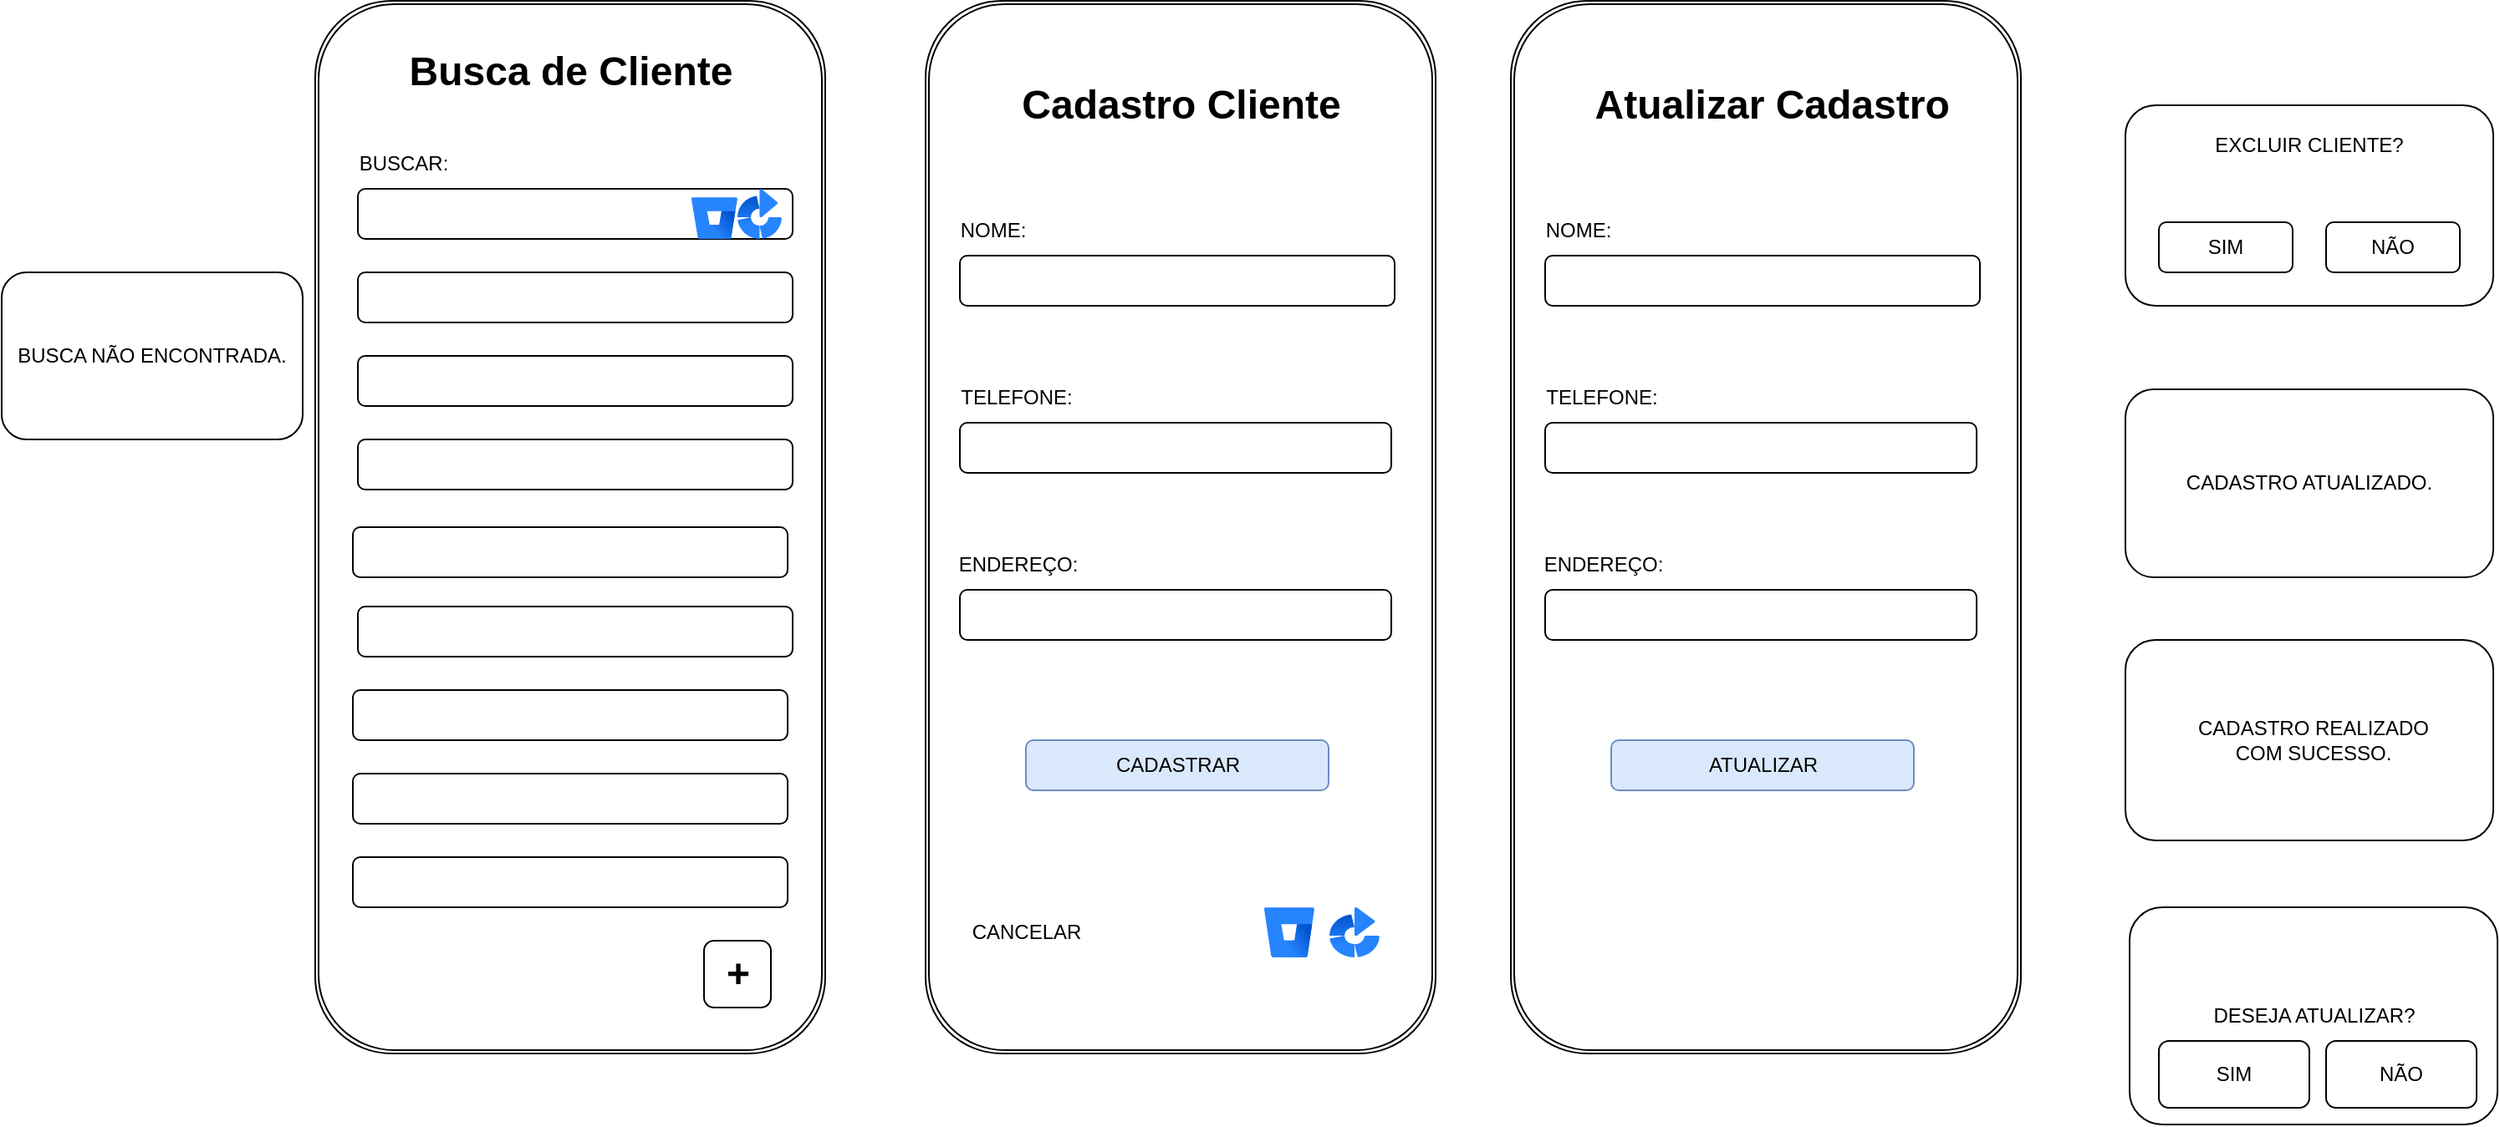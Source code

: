 <mxfile version="24.4.13" type="device" pages="4">
  <diagram id="MPCjucIjYPjaMe1rTaf6" name="Página-1">
    <mxGraphModel dx="2739" dy="1043" grid="1" gridSize="10" guides="1" tooltips="1" connect="1" arrows="1" fold="1" page="1" pageScale="1" pageWidth="827" pageHeight="1169" math="0" shadow="0">
      <root>
        <mxCell id="0" />
        <mxCell id="1" parent="0" />
        <mxCell id="rPMoqe0fDh5TPPvU1n7Q-1" value="" style="shape=ext;double=1;rounded=1;whiteSpace=wrap;html=1;rotation=90;" parent="1" vertex="1">
          <mxGeometry x="-70" y="240" width="630" height="305" as="geometry" />
        </mxCell>
        <mxCell id="rPMoqe0fDh5TPPvU1n7Q-2" value="" style="rounded=1;whiteSpace=wrap;html=1;" parent="1" vertex="1">
          <mxGeometry x="113" y="230" width="260" height="30" as="geometry" />
        </mxCell>
        <mxCell id="rPMoqe0fDh5TPPvU1n7Q-3" value="NOME:" style="text;html=1;align=center;verticalAlign=middle;whiteSpace=wrap;rounded=0;" parent="1" vertex="1">
          <mxGeometry x="113" y="200" width="40" height="30" as="geometry" />
        </mxCell>
        <mxCell id="rPMoqe0fDh5TPPvU1n7Q-4" value="&amp;nbsp;Atualizar Cadastro" style="text;strokeColor=none;fillColor=none;html=1;fontSize=24;fontStyle=1;verticalAlign=middle;align=center;" parent="1" vertex="1">
          <mxGeometry x="195" y="120" width="100" height="40" as="geometry" />
        </mxCell>
        <mxCell id="rPMoqe0fDh5TPPvU1n7Q-5" value="" style="rounded=1;whiteSpace=wrap;html=1;" parent="1" vertex="1">
          <mxGeometry x="113" y="330" width="258" height="30" as="geometry" />
        </mxCell>
        <mxCell id="rPMoqe0fDh5TPPvU1n7Q-6" value="TELEFONE:" style="text;html=1;align=center;verticalAlign=middle;whiteSpace=wrap;rounded=0;" parent="1" vertex="1">
          <mxGeometry x="116.5" y="300" width="60" height="30" as="geometry" />
        </mxCell>
        <mxCell id="rPMoqe0fDh5TPPvU1n7Q-7" value="" style="rounded=1;whiteSpace=wrap;html=1;" parent="1" vertex="1">
          <mxGeometry x="113" y="430" width="258" height="30" as="geometry" />
        </mxCell>
        <mxCell id="rPMoqe0fDh5TPPvU1n7Q-8" value="ENDEREÇO:" style="text;html=1;align=center;verticalAlign=middle;whiteSpace=wrap;rounded=0;" parent="1" vertex="1">
          <mxGeometry x="113" y="400" width="70" height="30" as="geometry" />
        </mxCell>
        <mxCell id="rPMoqe0fDh5TPPvU1n7Q-11" value="ATUALIZAR" style="rounded=1;whiteSpace=wrap;html=1;fillColor=#dae8fc;strokeColor=#6c8ebf;" parent="1" vertex="1">
          <mxGeometry x="152.5" y="520" width="181" height="30" as="geometry" />
        </mxCell>
        <mxCell id="0v39kfsX4FrXRP3GG5Wf-1" value="EXCLUIR CLIENTE?&lt;div&gt;&lt;br&gt;&lt;/div&gt;&lt;div&gt;&lt;br&gt;&lt;/div&gt;&lt;div&gt;&lt;br&gt;&lt;/div&gt;&lt;div&gt;&lt;br&gt;&lt;/div&gt;&lt;div&gt;&lt;br&gt;&lt;/div&gt;" style="rounded=1;whiteSpace=wrap;html=1;" parent="1" vertex="1">
          <mxGeometry x="460" y="140" width="220" height="120" as="geometry" />
        </mxCell>
        <mxCell id="0v39kfsX4FrXRP3GG5Wf-2" value="SIM" style="rounded=1;whiteSpace=wrap;html=1;" parent="1" vertex="1">
          <mxGeometry x="480" y="210" width="80" height="30" as="geometry" />
        </mxCell>
        <mxCell id="0v39kfsX4FrXRP3GG5Wf-3" value="NÃO" style="rounded=1;whiteSpace=wrap;html=1;" parent="1" vertex="1">
          <mxGeometry x="580" y="210" width="80" height="30" as="geometry" />
        </mxCell>
        <mxCell id="Y8Gp_SCt69GLDGfQdgN2-1" value="" style="shape=ext;double=1;rounded=1;whiteSpace=wrap;html=1;rotation=90;" parent="1" vertex="1">
          <mxGeometry x="-420" y="240" width="630" height="305" as="geometry" />
        </mxCell>
        <mxCell id="Y8Gp_SCt69GLDGfQdgN2-2" value="" style="rounded=1;whiteSpace=wrap;html=1;" parent="1" vertex="1">
          <mxGeometry x="-237" y="230" width="260" height="30" as="geometry" />
        </mxCell>
        <mxCell id="Y8Gp_SCt69GLDGfQdgN2-3" value="NOME:" style="text;html=1;align=center;verticalAlign=middle;whiteSpace=wrap;rounded=0;" parent="1" vertex="1">
          <mxGeometry x="-237" y="200" width="40" height="30" as="geometry" />
        </mxCell>
        <mxCell id="Y8Gp_SCt69GLDGfQdgN2-4" value="Cadastro Cliente" style="text;strokeColor=none;fillColor=none;html=1;fontSize=24;fontStyle=1;verticalAlign=middle;align=center;" parent="1" vertex="1">
          <mxGeometry x="-155" y="120" width="100" height="40" as="geometry" />
        </mxCell>
        <mxCell id="Y8Gp_SCt69GLDGfQdgN2-5" value="" style="rounded=1;whiteSpace=wrap;html=1;" parent="1" vertex="1">
          <mxGeometry x="-237" y="330" width="258" height="30" as="geometry" />
        </mxCell>
        <mxCell id="Y8Gp_SCt69GLDGfQdgN2-6" value="TELEFONE:" style="text;html=1;align=center;verticalAlign=middle;whiteSpace=wrap;rounded=0;" parent="1" vertex="1">
          <mxGeometry x="-233.5" y="300" width="60" height="30" as="geometry" />
        </mxCell>
        <mxCell id="Y8Gp_SCt69GLDGfQdgN2-7" value="" style="rounded=1;whiteSpace=wrap;html=1;" parent="1" vertex="1">
          <mxGeometry x="-237" y="430" width="258" height="30" as="geometry" />
        </mxCell>
        <mxCell id="Y8Gp_SCt69GLDGfQdgN2-8" value="ENDEREÇO:" style="text;html=1;align=center;verticalAlign=middle;whiteSpace=wrap;rounded=0;" parent="1" vertex="1">
          <mxGeometry x="-237" y="400" width="70" height="30" as="geometry" />
        </mxCell>
        <mxCell id="Y8Gp_SCt69GLDGfQdgN2-9" value="" style="image;html=1;image=img/lib/atlassian/Bitbucket_Logo.svg;" parent="1" vertex="1">
          <mxGeometry x="-55" y="620" width="30" height="30" as="geometry" />
        </mxCell>
        <mxCell id="Y8Gp_SCt69GLDGfQdgN2-10" value="" style="image;html=1;image=img/lib/atlassian/Bamboo_Logo.svg;" parent="1" vertex="1">
          <mxGeometry x="-16" y="620" width="30" height="30" as="geometry" />
        </mxCell>
        <mxCell id="Y8Gp_SCt69GLDGfQdgN2-11" value="CADASTRAR" style="rounded=1;whiteSpace=wrap;html=1;fillColor=#dae8fc;strokeColor=#6c8ebf;" parent="1" vertex="1">
          <mxGeometry x="-197.5" y="520" width="181" height="30" as="geometry" />
        </mxCell>
        <mxCell id="9HxwdpnLNPzM95kvkKmC-1" value="" style="shape=ext;double=1;rounded=1;whiteSpace=wrap;html=1;rotation=90;" parent="1" vertex="1">
          <mxGeometry x="-785" y="240" width="630" height="305" as="geometry" />
        </mxCell>
        <mxCell id="9HxwdpnLNPzM95kvkKmC-2" value="" style="rounded=1;whiteSpace=wrap;html=1;" parent="1" vertex="1">
          <mxGeometry x="-597" y="190" width="260" height="30" as="geometry" />
        </mxCell>
        <mxCell id="9HxwdpnLNPzM95kvkKmC-3" value="BUSCAR:" style="text;html=1;align=center;verticalAlign=middle;whiteSpace=wrap;rounded=0;" parent="1" vertex="1">
          <mxGeometry x="-593.5" y="160" width="46.5" height="30" as="geometry" />
        </mxCell>
        <mxCell id="9HxwdpnLNPzM95kvkKmC-13" value="Busca de Cliente" style="text;strokeColor=none;fillColor=none;html=1;fontSize=24;fontStyle=1;verticalAlign=middle;align=center;" parent="1" vertex="1">
          <mxGeometry x="-520" y="100" width="100" height="40" as="geometry" />
        </mxCell>
        <mxCell id="PhrVsi8nFc-91EdD78nV-1" value="" style="rounded=1;whiteSpace=wrap;html=1;" vertex="1" parent="1">
          <mxGeometry x="460" y="310" width="220" height="112.5" as="geometry" />
        </mxCell>
        <mxCell id="PhrVsi8nFc-91EdD78nV-2" value="CADASTRO ATUALIZADO." style="text;html=1;align=center;verticalAlign=middle;whiteSpace=wrap;rounded=0;" vertex="1" parent="1">
          <mxGeometry x="485" y="351.25" width="170" height="30" as="geometry" />
        </mxCell>
        <mxCell id="PhrVsi8nFc-91EdD78nV-3" value="BUSCA NÃO ENCONTRADA." style="rounded=1;whiteSpace=wrap;html=1;" vertex="1" parent="1">
          <mxGeometry x="-810" y="240" width="180" height="100" as="geometry" />
        </mxCell>
        <mxCell id="PhrVsi8nFc-91EdD78nV-4" value="" style="rounded=1;whiteSpace=wrap;html=1;" vertex="1" parent="1">
          <mxGeometry x="460" y="460" width="220" height="120" as="geometry" />
        </mxCell>
        <mxCell id="PhrVsi8nFc-91EdD78nV-5" value="CADASTRO REALIZADO COM SUCESSO." style="text;html=1;align=center;verticalAlign=middle;whiteSpace=wrap;rounded=0;" vertex="1" parent="1">
          <mxGeometry x="495" y="500" width="155" height="40" as="geometry" />
        </mxCell>
        <mxCell id="j4g2MIqA9vjG7umstPgw-1" value="CANCELAR" style="text;html=1;align=center;verticalAlign=middle;whiteSpace=wrap;rounded=0;" vertex="1" parent="1">
          <mxGeometry x="-227" y="620" width="60" height="30" as="geometry" />
        </mxCell>
        <mxCell id="OJ0Ye9gWBK-vCZosdEpk-1" value="DESEJA ATUALIZAR?" style="rounded=1;whiteSpace=wrap;html=1;" vertex="1" parent="1">
          <mxGeometry x="462.5" y="620" width="220" height="130" as="geometry" />
        </mxCell>
        <mxCell id="JR8zXEGs36O_ESI3EkDn-2" value="" style="rounded=1;whiteSpace=wrap;html=1;" vertex="1" parent="1">
          <mxGeometry x="-597" y="240" width="260" height="30" as="geometry" />
        </mxCell>
        <mxCell id="JR8zXEGs36O_ESI3EkDn-3" value="" style="rounded=1;whiteSpace=wrap;html=1;" vertex="1" parent="1">
          <mxGeometry x="-597" y="290" width="260" height="30" as="geometry" />
        </mxCell>
        <mxCell id="JR8zXEGs36O_ESI3EkDn-4" value="" style="rounded=1;whiteSpace=wrap;html=1;" vertex="1" parent="1">
          <mxGeometry x="-597" y="340" width="260" height="30" as="geometry" />
        </mxCell>
        <mxCell id="JR8zXEGs36O_ESI3EkDn-5" value="" style="rounded=1;whiteSpace=wrap;html=1;" vertex="1" parent="1">
          <mxGeometry x="-600" y="392.5" width="260" height="30" as="geometry" />
        </mxCell>
        <mxCell id="JR8zXEGs36O_ESI3EkDn-6" value="" style="rounded=1;whiteSpace=wrap;html=1;" vertex="1" parent="1">
          <mxGeometry x="-597" y="440" width="260" height="30" as="geometry" />
        </mxCell>
        <mxCell id="JR8zXEGs36O_ESI3EkDn-7" value="" style="rounded=1;whiteSpace=wrap;html=1;" vertex="1" parent="1">
          <mxGeometry x="-600" y="490" width="260" height="30" as="geometry" />
        </mxCell>
        <mxCell id="JR8zXEGs36O_ESI3EkDn-8" value="" style="rounded=1;whiteSpace=wrap;html=1;" vertex="1" parent="1">
          <mxGeometry x="-600" y="540" width="260" height="30" as="geometry" />
        </mxCell>
        <mxCell id="JR8zXEGs36O_ESI3EkDn-9" value="" style="rounded=1;whiteSpace=wrap;html=1;" vertex="1" parent="1">
          <mxGeometry x="-600" y="590" width="260" height="30" as="geometry" />
        </mxCell>
        <mxCell id="JR8zXEGs36O_ESI3EkDn-16" value="" style="image;html=1;image=img/lib/atlassian/Bitbucket_Logo.svg;" vertex="1" parent="1">
          <mxGeometry x="-397.5" y="195" width="27.5" height="25" as="geometry" />
        </mxCell>
        <mxCell id="JR8zXEGs36O_ESI3EkDn-17" value="" style="image;html=1;image=img/lib/atlassian/Bamboo_Logo.svg;" vertex="1" parent="1">
          <mxGeometry x="-370" y="190" width="26.5" height="30" as="geometry" />
        </mxCell>
        <mxCell id="JR8zXEGs36O_ESI3EkDn-20" value="" style="rounded=1;whiteSpace=wrap;html=1;" vertex="1" parent="1">
          <mxGeometry x="-390" y="640" width="40" height="40" as="geometry" />
        </mxCell>
        <mxCell id="JR8zXEGs36O_ESI3EkDn-22" value="+" style="text;strokeColor=none;fillColor=none;html=1;fontSize=24;fontStyle=1;verticalAlign=middle;align=center;" vertex="1" parent="1">
          <mxGeometry x="-420" y="640" width="100" height="40" as="geometry" />
        </mxCell>
        <mxCell id="t5zf2m1HPol5iy9qWCx0-1" value="SIM" style="rounded=1;whiteSpace=wrap;html=1;" vertex="1" parent="1">
          <mxGeometry x="480" y="700" width="90" height="40" as="geometry" />
        </mxCell>
        <mxCell id="t5zf2m1HPol5iy9qWCx0-2" value="NÃO" style="rounded=1;whiteSpace=wrap;html=1;" vertex="1" parent="1">
          <mxGeometry x="580" y="700" width="90" height="40" as="geometry" />
        </mxCell>
      </root>
    </mxGraphModel>
  </diagram>
  <diagram id="b51eEwwXShiufHlauztZ" name="Página-2">
    <mxGraphModel dx="2739" dy="1043" grid="1" gridSize="10" guides="1" tooltips="1" connect="1" arrows="1" fold="1" page="1" pageScale="1" pageWidth="827" pageHeight="1169" math="0" shadow="0">
      <root>
        <mxCell id="0" />
        <mxCell id="1" parent="0" />
        <mxCell id="qthaCIu6Rd1F-Nfpj4W0-1" value="&lt;span style=&quot;color: rgba(0, 0, 0, 0); font-family: monospace; font-size: 0px; text-align: start; text-wrap: nowrap;&quot;&gt;%3CmxGraphModel%3E%3Croot%3E%3CmxCell%20id%3D%220%22%2F%3E%3CmxCell%20id%3D%221%22%20parent%3D%220%22%2F%3E%3CmxCell%20id%3D%222%22%20value%3D%22%22%20style%3D%22rounded%3D1%3BwhiteSpace%3Dwrap%3Bhtml%3D1%3B%22%20vertex%3D%221%22%20parent%3D%221%22%3E%3CmxGeometry%20x%3D%22278%22%20y%3D%22230%22%20width%3D%22260%22%20height%3D%2230%22%20as%3D%22geometry%22%2F%3E%3C%2FmxCell%3E%3C%2Froot%3E%3C%2FmxGraphModel%3E&lt;/span&gt;&lt;span style=&quot;color: rgba(0, 0, 0, 0); font-family: monospace; font-size: 0px; text-align: start; text-wrap: nowrap;&quot;&gt;%3CmxGraphModel%3E%3Croot%3E%3CmxCell%20id%3D%220%22%2F%3E%3CmxCell%20id%3D%221%22%20parent%3D%220%22%2F%3E%3CmxCell%20id%3D%222%22%20value%3D%22%22%20style%3D%22rounded%3D1%3BwhiteSpace%3Dwrap%3Bhtml%3D1%3B%22%20vertex%3D%221%22%20parent%3D%221%22%3E%3CmxGeometry%20x%3D%22278%22%20y%3D%22230%22%20width%3D%22260%22%20height%3D%2230%22%20as%3D%22geometry%22%2F%3E%3C%2FmxCell%3E%3C%2Froot%3E%3C%2FmxGraphModel%3E&lt;/span&gt;" style="shape=ext;double=1;rounded=1;whiteSpace=wrap;html=1;rotation=90;" parent="1" vertex="1">
          <mxGeometry x="-63" y="290" width="630" height="305" as="geometry" />
        </mxCell>
        <mxCell id="qthaCIu6Rd1F-Nfpj4W0-2" value="" style="rounded=1;whiteSpace=wrap;html=1;" parent="1" vertex="1">
          <mxGeometry x="122" y="240" width="260" height="30" as="geometry" />
        </mxCell>
        <mxCell id="qthaCIu6Rd1F-Nfpj4W0-3" value="NOME CLIENTE:" style="text;html=1;align=center;verticalAlign=middle;whiteSpace=wrap;rounded=0;" parent="1" vertex="1">
          <mxGeometry x="119" y="220" width="100" height="20" as="geometry" />
        </mxCell>
        <mxCell id="qthaCIu6Rd1F-Nfpj4W0-4" value="Atualizar Pedido" style="text;strokeColor=none;fillColor=none;html=1;fontSize=24;fontStyle=1;verticalAlign=middle;align=center;" parent="1" vertex="1">
          <mxGeometry x="202" y="140" width="100" height="40" as="geometry" />
        </mxCell>
        <mxCell id="qthaCIu6Rd1F-Nfpj4W0-6" value="QUANTIDADE:" style="text;html=1;align=center;verticalAlign=middle;whiteSpace=wrap;rounded=0;" parent="1" vertex="1">
          <mxGeometry x="141" y="290" width="44" height="20" as="geometry" />
        </mxCell>
        <mxCell id="qthaCIu6Rd1F-Nfpj4W0-7" value="" style="rounded=1;whiteSpace=wrap;html=1;" parent="1" vertex="1">
          <mxGeometry x="121" y="380" width="261" height="30" as="geometry" />
        </mxCell>
        <mxCell id="qthaCIu6Rd1F-Nfpj4W0-8" value="VALOR:" style="text;html=1;align=center;verticalAlign=middle;whiteSpace=wrap;rounded=0;" parent="1" vertex="1">
          <mxGeometry x="111" y="350" width="70" height="30" as="geometry" />
        </mxCell>
        <mxCell id="qthaCIu6Rd1F-Nfpj4W0-11" value="ATUALIZAR" style="rounded=1;whiteSpace=wrap;html=1;fillColor=#dae8fc;strokeColor=#6c8ebf;" parent="1" vertex="1">
          <mxGeometry x="161.5" y="690" width="181" height="30" as="geometry" />
        </mxCell>
        <mxCell id="qthaCIu6Rd1F-Nfpj4W0-24" value="" style="rounded=1;whiteSpace=wrap;html=1;" parent="1" vertex="1">
          <mxGeometry x="122" y="310" width="260" height="30" as="geometry" />
        </mxCell>
        <mxCell id="qthaCIu6Rd1F-Nfpj4W0-27" value="" style="rounded=1;whiteSpace=wrap;html=1;" parent="1" vertex="1">
          <mxGeometry x="122" y="450" width="260" height="30" as="geometry" />
        </mxCell>
        <mxCell id="qthaCIu6Rd1F-Nfpj4W0-28" value="DESCONTO:" style="text;html=1;align=center;verticalAlign=middle;whiteSpace=wrap;rounded=0;" parent="1" vertex="1">
          <mxGeometry x="111" y="420" width="100" height="30" as="geometry" />
        </mxCell>
        <mxCell id="qthaCIu6Rd1F-Nfpj4W0-29" value="" style="rounded=1;whiteSpace=wrap;html=1;" parent="1" vertex="1">
          <mxGeometry x="122" y="520" width="260" height="30" as="geometry" />
        </mxCell>
        <mxCell id="qthaCIu6Rd1F-Nfpj4W0-30" value="PRAZO:" style="text;html=1;align=center;verticalAlign=middle;whiteSpace=wrap;rounded=0;" parent="1" vertex="1">
          <mxGeometry x="119" y="500" width="60" height="20" as="geometry" />
        </mxCell>
        <mxCell id="qthaCIu6Rd1F-Nfpj4W0-34" value="" style="rounded=1;whiteSpace=wrap;html=1;" parent="1" vertex="1">
          <mxGeometry x="270" y="630" width="120" height="30" as="geometry" />
        </mxCell>
        <mxCell id="qthaCIu6Rd1F-Nfpj4W0-35" value="TOTAL:" style="text;html=1;align=center;verticalAlign=middle;whiteSpace=wrap;rounded=0;" parent="1" vertex="1">
          <mxGeometry x="210" y="630" width="60" height="30" as="geometry" />
        </mxCell>
        <mxCell id="skCOWzj_9UNvrqgEBTrp-1" value="EXCLUIR PEDIDO?&lt;div&gt;&lt;br&gt;&lt;/div&gt;&lt;div&gt;&lt;br&gt;&lt;/div&gt;&lt;div&gt;&lt;br&gt;&lt;/div&gt;&lt;div&gt;&lt;br&gt;&lt;/div&gt;&lt;div&gt;&lt;br&gt;&lt;/div&gt;" style="rounded=1;whiteSpace=wrap;html=1;" parent="1" vertex="1">
          <mxGeometry x="432.5" y="140" width="220" height="120" as="geometry" />
        </mxCell>
        <mxCell id="skCOWzj_9UNvrqgEBTrp-2" value="SIM" style="rounded=1;whiteSpace=wrap;html=1;" parent="1" vertex="1">
          <mxGeometry x="450" y="200" width="80" height="30" as="geometry" />
        </mxCell>
        <mxCell id="skCOWzj_9UNvrqgEBTrp-4" value="NÃO" style="rounded=1;whiteSpace=wrap;html=1;" parent="1" vertex="1">
          <mxGeometry x="550" y="200" width="80" height="30" as="geometry" />
        </mxCell>
        <mxCell id="7hrHsCO3Fn9igm-hcmO6-1" value="&lt;span style=&quot;color: rgba(0, 0, 0, 0); font-family: monospace; font-size: 0px; text-align: start; text-wrap: nowrap;&quot;&gt;%3CmxGraphModel%3E%3Croot%3E%3CmxCell%20id%3D%220%22%2F%3E%3CmxCell%20id%3D%221%22%20parent%3D%220%22%2F%3E%3CmxCell%20id%3D%222%22%20value%3D%22%22%20style%3D%22rounded%3D1%3BwhiteSpace%3Dwrap%3Bhtml%3D1%3B%22%20vertex%3D%221%22%20parent%3D%221%22%3E%3CmxGeometry%20x%3D%22278%22%20y%3D%22230%22%20width%3D%22260%22%20height%3D%2230%22%20as%3D%22geometry%22%2F%3E%3C%2FmxCell%3E%3C%2Froot%3E%3C%2FmxGraphModel%3E&lt;/span&gt;&lt;span style=&quot;color: rgba(0, 0, 0, 0); font-family: monospace; font-size: 0px; text-align: start; text-wrap: nowrap;&quot;&gt;%3CmxGraphModel%3E%3Croot%3E%3CmxCell%20id%3D%220%22%2F%3E%3CmxCell%20id%3D%221%22%20parent%3D%220%22%2F%3E%3CmxCell%20id%3D%222%22%20value%3D%22%22%20style%3D%22rounded%3D1%3BwhiteSpace%3Dwrap%3Bhtml%3D1%3B%22%20vertex%3D%221%22%20parent%3D%221%22%3E%3CmxGeometry%20x%3D%22278%22%20y%3D%22230%22%20width%3D%22260%22%20height%3D%2230%22%20as%3D%22geometry%22%2F%3E%3C%2FmxCell%3E%3C%2Froot%3E%3C%2FmxGraphModel%3E&lt;/span&gt;" style="shape=ext;double=1;rounded=1;whiteSpace=wrap;html=1;rotation=90;" parent="1" vertex="1">
          <mxGeometry x="-414" y="287.5" width="630" height="305" as="geometry" />
        </mxCell>
        <mxCell id="7hrHsCO3Fn9igm-hcmO6-2" value="" style="rounded=1;whiteSpace=wrap;html=1;" parent="1" vertex="1">
          <mxGeometry x="-230.5" y="220" width="260" height="30" as="geometry" />
        </mxCell>
        <mxCell id="7hrHsCO3Fn9igm-hcmO6-3" value="NOME CLIENTE:" style="text;html=1;align=center;verticalAlign=middle;whiteSpace=wrap;rounded=0;" parent="1" vertex="1">
          <mxGeometry x="-229" y="200" width="100" height="20" as="geometry" />
        </mxCell>
        <mxCell id="7hrHsCO3Fn9igm-hcmO6-4" value="Cadastro Pedido" style="text;strokeColor=none;fillColor=none;html=1;fontSize=24;fontStyle=1;verticalAlign=middle;align=center;" parent="1" vertex="1">
          <mxGeometry x="-149" y="145" width="100" height="40" as="geometry" />
        </mxCell>
        <mxCell id="7hrHsCO3Fn9igm-hcmO6-5" value="QUANTIDADE:" style="text;html=1;align=center;verticalAlign=middle;whiteSpace=wrap;rounded=0;" parent="1" vertex="1">
          <mxGeometry x="-210" y="340" width="44" height="20" as="geometry" />
        </mxCell>
        <mxCell id="7hrHsCO3Fn9igm-hcmO6-6" value="" style="rounded=1;whiteSpace=wrap;html=1;" parent="1" vertex="1">
          <mxGeometry x="-230" y="427.5" width="261" height="30" as="geometry" />
        </mxCell>
        <mxCell id="7hrHsCO3Fn9igm-hcmO6-7" value="VALOR:" style="text;html=1;align=center;verticalAlign=middle;whiteSpace=wrap;rounded=0;" parent="1" vertex="1">
          <mxGeometry x="-238" y="397.5" width="70" height="30" as="geometry" />
        </mxCell>
        <mxCell id="7hrHsCO3Fn9igm-hcmO6-8" value="" style="image;html=1;image=img/lib/atlassian/Bamboo_Logo.svg;" parent="1" vertex="1">
          <mxGeometry x="-10" y="720" width="30" height="30" as="geometry" />
        </mxCell>
        <mxCell id="7hrHsCO3Fn9igm-hcmO6-9" value="CADASTRAR" style="rounded=1;whiteSpace=wrap;html=1;fillColor=#dae8fc;strokeColor=#6c8ebf;" parent="1" vertex="1">
          <mxGeometry x="-191" y="680" width="181" height="30" as="geometry" />
        </mxCell>
        <mxCell id="7hrHsCO3Fn9igm-hcmO6-10" value="" style="rounded=1;whiteSpace=wrap;html=1;" parent="1" vertex="1">
          <mxGeometry x="-229" y="360" width="260" height="30" as="geometry" />
        </mxCell>
        <mxCell id="7hrHsCO3Fn9igm-hcmO6-11" value="" style="rounded=1;whiteSpace=wrap;html=1;" parent="1" vertex="1">
          <mxGeometry x="-229" y="500" width="260" height="30" as="geometry" />
        </mxCell>
        <mxCell id="7hrHsCO3Fn9igm-hcmO6-12" value="DESCONTO:" style="text;html=1;align=center;verticalAlign=middle;whiteSpace=wrap;rounded=0;" parent="1" vertex="1">
          <mxGeometry x="-240" y="475" width="100" height="30" as="geometry" />
        </mxCell>
        <mxCell id="7hrHsCO3Fn9igm-hcmO6-13" value="" style="rounded=1;whiteSpace=wrap;html=1;" parent="1" vertex="1">
          <mxGeometry x="-229" y="565" width="260" height="30" as="geometry" />
        </mxCell>
        <mxCell id="7hrHsCO3Fn9igm-hcmO6-14" value="PRAZO:" style="text;html=1;align=center;verticalAlign=middle;whiteSpace=wrap;rounded=0;" parent="1" vertex="1">
          <mxGeometry x="-230" y="542.5" width="60" height="20" as="geometry" />
        </mxCell>
        <mxCell id="7hrHsCO3Fn9igm-hcmO6-15" value="" style="image;html=1;image=img/lib/atlassian/Bitbucket_Logo.svg;" parent="1" vertex="1">
          <mxGeometry x="-50" y="720" width="31" height="30" as="geometry" />
        </mxCell>
        <mxCell id="7hrHsCO3Fn9igm-hcmO6-16" value="" style="rounded=1;whiteSpace=wrap;html=1;" parent="1" vertex="1">
          <mxGeometry x="-79.5" y="610" width="120" height="30" as="geometry" />
        </mxCell>
        <mxCell id="7hrHsCO3Fn9igm-hcmO6-17" value="TOTAL:" style="text;html=1;align=center;verticalAlign=middle;whiteSpace=wrap;rounded=0;" parent="1" vertex="1">
          <mxGeometry x="-139.5" y="610" width="60" height="30" as="geometry" />
        </mxCell>
        <mxCell id="5fIgG-eNXw3wHDYJX3oT-1" value="" style="shape=ext;double=1;rounded=1;whiteSpace=wrap;html=1;rotation=90;" parent="1" vertex="1">
          <mxGeometry x="-770" y="290" width="630" height="305" as="geometry" />
        </mxCell>
        <mxCell id="5fIgG-eNXw3wHDYJX3oT-2" value="" style="rounded=1;whiteSpace=wrap;html=1;" parent="1" vertex="1">
          <mxGeometry x="-582" y="240" width="260" height="30" as="geometry" />
        </mxCell>
        <mxCell id="5fIgG-eNXw3wHDYJX3oT-3" value="BUSCAR:" style="text;html=1;align=center;verticalAlign=middle;whiteSpace=wrap;rounded=0;" parent="1" vertex="1">
          <mxGeometry x="-578.5" y="210" width="46.5" height="30" as="geometry" />
        </mxCell>
        <mxCell id="5fIgG-eNXw3wHDYJX3oT-4" value="Busca de Pedido" style="text;strokeColor=none;fillColor=none;html=1;fontSize=24;fontStyle=1;verticalAlign=middle;align=center;" parent="1" vertex="1">
          <mxGeometry x="-505" y="150" width="100" height="40" as="geometry" />
        </mxCell>
        <mxCell id="VG360DKVsklPtF-1lQfE-3" value="MODELO/MARCA:" style="text;html=1;align=center;verticalAlign=middle;whiteSpace=wrap;rounded=0;" parent="1" vertex="1">
          <mxGeometry x="151" y="562.5" width="60" height="30" as="geometry" />
        </mxCell>
        <mxCell id="VG360DKVsklPtF-1lQfE-4" value="" style="rounded=1;whiteSpace=wrap;html=1;" parent="1" vertex="1">
          <mxGeometry x="122" y="587.5" width="260" height="30" as="geometry" />
        </mxCell>
        <mxCell id="0nvnot6GaPvWNSFrF9XZ-1" value="" style="image;html=1;image=img/lib/atlassian/Bitbucket_Logo.svg;" parent="1" vertex="1">
          <mxGeometry x="-386" y="240" width="32" height="30" as="geometry" />
        </mxCell>
        <mxCell id="0nvnot6GaPvWNSFrF9XZ-2" value="" style="image;html=1;image=img/lib/atlassian/Bamboo_Logo.svg;" parent="1" vertex="1">
          <mxGeometry x="-354" y="240" width="30" height="30" as="geometry" />
        </mxCell>
        <mxCell id="s_zZctf44ApTEgr3rxLr-1" value="" style="rounded=1;whiteSpace=wrap;html=1;" vertex="1" parent="1">
          <mxGeometry x="432.5" y="310" width="220" height="112.5" as="geometry" />
        </mxCell>
        <mxCell id="s_zZctf44ApTEgr3rxLr-2" value="PEDIDO ATUALIZADO." style="text;html=1;align=center;verticalAlign=middle;whiteSpace=wrap;rounded=0;" vertex="1" parent="1">
          <mxGeometry x="455" y="351.25" width="170" height="30" as="geometry" />
        </mxCell>
        <mxCell id="P8DhjZnSs3bwvQia5A7m-1" value="" style="rounded=1;whiteSpace=wrap;html=1;" vertex="1" parent="1">
          <mxGeometry x="430" y="465" width="220" height="120" as="geometry" />
        </mxCell>
        <mxCell id="P8DhjZnSs3bwvQia5A7m-2" value="CADASTRO REALIZADO COM SUCESSO." style="text;html=1;align=center;verticalAlign=middle;whiteSpace=wrap;rounded=0;" vertex="1" parent="1">
          <mxGeometry x="465" y="505" width="155" height="40" as="geometry" />
        </mxCell>
        <mxCell id="aAaVYgw9E5NSkq3bx9yU-1" value="BUSCA NÃO ENCONTRADA." style="rounded=1;whiteSpace=wrap;html=1;" vertex="1" parent="1">
          <mxGeometry x="-810" y="240" width="180" height="100" as="geometry" />
        </mxCell>
        <mxCell id="vEACCtxcLIjWPWNtxTVD-1" value="DESEJA ATUALIZAR?" style="rounded=1;whiteSpace=wrap;html=1;" vertex="1" parent="1">
          <mxGeometry x="430" y="617.5" width="220" height="130" as="geometry" />
        </mxCell>
        <mxCell id="b4GNDB-fLGS2dYjRt_Fo-4" value="" style="rounded=1;whiteSpace=wrap;html=1;" vertex="1" parent="1">
          <mxGeometry x="-585" y="295" width="260" height="30" as="geometry" />
        </mxCell>
        <mxCell id="b4GNDB-fLGS2dYjRt_Fo-5" value="" style="rounded=1;whiteSpace=wrap;html=1;" vertex="1" parent="1">
          <mxGeometry x="-584" y="345" width="260" height="30" as="geometry" />
        </mxCell>
        <mxCell id="b4GNDB-fLGS2dYjRt_Fo-6" value="" style="rounded=1;whiteSpace=wrap;html=1;" vertex="1" parent="1">
          <mxGeometry x="-585" y="392.5" width="260" height="30" as="geometry" />
        </mxCell>
        <mxCell id="b4GNDB-fLGS2dYjRt_Fo-7" value="" style="rounded=1;whiteSpace=wrap;html=1;" vertex="1" parent="1">
          <mxGeometry x="-584" y="450" width="260" height="30" as="geometry" />
        </mxCell>
        <mxCell id="b4GNDB-fLGS2dYjRt_Fo-8" value="" style="rounded=1;whiteSpace=wrap;html=1;" vertex="1" parent="1">
          <mxGeometry x="-585" y="500" width="260" height="30" as="geometry" />
        </mxCell>
        <mxCell id="b4GNDB-fLGS2dYjRt_Fo-9" value="" style="rounded=1;whiteSpace=wrap;html=1;" vertex="1" parent="1">
          <mxGeometry x="-585" y="557.5" width="260" height="30" as="geometry" />
        </mxCell>
        <mxCell id="b4GNDB-fLGS2dYjRt_Fo-10" value="" style="rounded=1;whiteSpace=wrap;html=1;" vertex="1" parent="1">
          <mxGeometry x="-585" y="610" width="260" height="30" as="geometry" />
        </mxCell>
        <mxCell id="b4GNDB-fLGS2dYjRt_Fo-11" value="" style="rounded=1;whiteSpace=wrap;html=1;" vertex="1" parent="1">
          <mxGeometry x="-365" y="680" width="40" height="30" as="geometry" />
        </mxCell>
        <mxCell id="b4GNDB-fLGS2dYjRt_Fo-12" value="+" style="text;strokeColor=none;fillColor=none;html=1;fontSize=24;fontStyle=1;verticalAlign=middle;align=center;" vertex="1" parent="1">
          <mxGeometry x="-395" y="675" width="100" height="40" as="geometry" />
        </mxCell>
        <mxCell id="DBwejRcCgsGfdlQfVmeB-1" value="SIM" style="rounded=1;whiteSpace=wrap;html=1;" vertex="1" parent="1">
          <mxGeometry x="450" y="700" width="80" height="40" as="geometry" />
        </mxCell>
        <mxCell id="DBwejRcCgsGfdlQfVmeB-2" value="NÃO" style="rounded=1;whiteSpace=wrap;html=1;" vertex="1" parent="1">
          <mxGeometry x="550" y="700" width="80" height="40" as="geometry" />
        </mxCell>
        <mxCell id="pu1DZQXVh5DpkpOn9VFl-5" value="" style="rounded=1;whiteSpace=wrap;html=1;" vertex="1" parent="1">
          <mxGeometry x="-230.5" y="295" width="260" height="30" as="geometry" />
        </mxCell>
        <mxCell id="pu1DZQXVh5DpkpOn9VFl-8" value="PRODUTO:" style="text;html=1;align=center;verticalAlign=middle;whiteSpace=wrap;rounded=0;" vertex="1" parent="1">
          <mxGeometry x="-229" y="265" width="60" height="30" as="geometry" />
        </mxCell>
      </root>
    </mxGraphModel>
  </diagram>
  <diagram id="pATI45NzAmboV9kjeV12" name="Página-3">
    <mxGraphModel dx="2420" dy="869" grid="1" gridSize="10" guides="1" tooltips="1" connect="1" arrows="1" fold="1" page="1" pageScale="1" pageWidth="827" pageHeight="1169" math="0" shadow="0">
      <root>
        <mxCell id="0" />
        <mxCell id="1" parent="0" />
        <mxCell id="6vLlTNyqZVAwUDkhTMVj-10" value="EXCLUIR FORNECEDOR?&lt;div&gt;&lt;br&gt;&lt;/div&gt;&lt;div&gt;&lt;br&gt;&lt;/div&gt;&lt;div&gt;&lt;br&gt;&lt;/div&gt;&lt;div&gt;&lt;br&gt;&lt;/div&gt;&lt;div&gt;&lt;br&gt;&lt;/div&gt;" style="rounded=1;whiteSpace=wrap;html=1;" parent="1" vertex="1">
          <mxGeometry x="460" y="140" width="220" height="120" as="geometry" />
        </mxCell>
        <mxCell id="6vLlTNyqZVAwUDkhTMVj-11" value="SIM" style="rounded=1;whiteSpace=wrap;html=1;" parent="1" vertex="1">
          <mxGeometry x="480" y="210" width="80" height="30" as="geometry" />
        </mxCell>
        <mxCell id="6vLlTNyqZVAwUDkhTMVj-12" value="NÃO" style="rounded=1;whiteSpace=wrap;html=1;" parent="1" vertex="1">
          <mxGeometry x="580" y="210" width="80" height="30" as="geometry" />
        </mxCell>
        <mxCell id="6vLlTNyqZVAwUDkhTMVj-13" value="" style="shape=ext;double=1;rounded=1;whiteSpace=wrap;html=1;rotation=90;" parent="1" vertex="1">
          <mxGeometry x="-422.5" y="240" width="630" height="305" as="geometry" />
        </mxCell>
        <mxCell id="6vLlTNyqZVAwUDkhTMVj-14" value="" style="rounded=1;whiteSpace=wrap;html=1;" parent="1" vertex="1">
          <mxGeometry x="-239" y="200" width="260" height="30" as="geometry" />
        </mxCell>
        <mxCell id="6vLlTNyqZVAwUDkhTMVj-15" value="NOME:" style="text;html=1;align=center;verticalAlign=middle;whiteSpace=wrap;rounded=0;" parent="1" vertex="1">
          <mxGeometry x="-237" y="170" width="40" height="30" as="geometry" />
        </mxCell>
        <mxCell id="6vLlTNyqZVAwUDkhTMVj-16" value="Cadastro Fornecedor" style="text;strokeColor=none;fillColor=none;html=1;fontSize=24;fontStyle=1;verticalAlign=middle;align=center;" parent="1" vertex="1">
          <mxGeometry x="-155" y="120" width="100" height="40" as="geometry" />
        </mxCell>
        <mxCell id="6vLlTNyqZVAwUDkhTMVj-17" value="" style="rounded=1;whiteSpace=wrap;html=1;" parent="1" vertex="1">
          <mxGeometry x="-239" y="270" width="258" height="30" as="geometry" />
        </mxCell>
        <mxCell id="6vLlTNyqZVAwUDkhTMVj-18" value="TELEFONE:" style="text;html=1;align=center;verticalAlign=middle;whiteSpace=wrap;rounded=0;" parent="1" vertex="1">
          <mxGeometry x="-237" y="240" width="60" height="30" as="geometry" />
        </mxCell>
        <mxCell id="6vLlTNyqZVAwUDkhTMVj-21" value="" style="image;html=1;image=img/lib/atlassian/Bitbucket_Logo.svg;" parent="1" vertex="1">
          <mxGeometry x="-55" y="640" width="30" height="30" as="geometry" />
        </mxCell>
        <mxCell id="6vLlTNyqZVAwUDkhTMVj-22" value="" style="image;html=1;image=img/lib/atlassian/Bamboo_Logo.svg;" parent="1" vertex="1">
          <mxGeometry x="-16" y="640" width="30" height="30" as="geometry" />
        </mxCell>
        <mxCell id="6vLlTNyqZVAwUDkhTMVj-23" value="CADASTRAR" style="rounded=1;whiteSpace=wrap;html=1;fillColor=#dae8fc;strokeColor=#6c8ebf;" parent="1" vertex="1">
          <mxGeometry x="-190" y="540" width="181" height="30" as="geometry" />
        </mxCell>
        <mxCell id="6vLlTNyqZVAwUDkhTMVj-24" value="" style="shape=ext;double=1;rounded=1;whiteSpace=wrap;html=1;rotation=90;" parent="1" vertex="1">
          <mxGeometry x="-782" y="240" width="630" height="305" as="geometry" />
        </mxCell>
        <mxCell id="6vLlTNyqZVAwUDkhTMVj-25" value="" style="rounded=1;whiteSpace=wrap;html=1;" parent="1" vertex="1">
          <mxGeometry x="-597" y="190" width="260" height="30" as="geometry" />
        </mxCell>
        <mxCell id="6vLlTNyqZVAwUDkhTMVj-26" value="BUSCAR:" style="text;html=1;align=center;verticalAlign=middle;whiteSpace=wrap;rounded=0;" parent="1" vertex="1">
          <mxGeometry x="-593.5" y="160" width="46.5" height="30" as="geometry" />
        </mxCell>
        <mxCell id="6vLlTNyqZVAwUDkhTMVj-27" value="Buscar Fornecedor" style="text;strokeColor=none;fillColor=none;html=1;fontSize=24;fontStyle=1;verticalAlign=middle;align=center;" parent="1" vertex="1">
          <mxGeometry x="-517" y="111.25" width="100" height="40" as="geometry" />
        </mxCell>
        <mxCell id="eRpwS5lser7pP-BjLfQR-1" value="" style="rounded=1;whiteSpace=wrap;html=1;" parent="1" vertex="1">
          <mxGeometry x="-234" y="415" width="258" height="30" as="geometry" />
        </mxCell>
        <mxCell id="eRpwS5lser7pP-BjLfQR-4" value="" style="rounded=1;whiteSpace=wrap;html=1;" parent="1" vertex="1">
          <mxGeometry x="111" y="191.25" width="260" height="30" as="geometry" />
        </mxCell>
        <mxCell id="eRpwS5lser7pP-BjLfQR-5" value="NOME:" style="text;html=1;align=center;verticalAlign=middle;whiteSpace=wrap;rounded=0;" parent="1" vertex="1">
          <mxGeometry x="113" y="161.25" width="40" height="30" as="geometry" />
        </mxCell>
        <mxCell id="eRpwS5lser7pP-BjLfQR-6" value="Atualizar Fornecedor" style="text;strokeColor=none;fillColor=none;html=1;fontSize=24;fontStyle=1;verticalAlign=middle;align=center;" parent="1" vertex="1">
          <mxGeometry x="195" y="111.25" width="100" height="40" as="geometry" />
        </mxCell>
        <mxCell id="eRpwS5lser7pP-BjLfQR-7" value="" style="rounded=1;whiteSpace=wrap;html=1;" parent="1" vertex="1">
          <mxGeometry x="111" y="261.25" width="258" height="30" as="geometry" />
        </mxCell>
        <mxCell id="eRpwS5lser7pP-BjLfQR-8" value="TELEFONE:" style="text;html=1;align=center;verticalAlign=middle;whiteSpace=wrap;rounded=0;" parent="1" vertex="1">
          <mxGeometry x="113" y="231.25" width="60" height="30" as="geometry" />
        </mxCell>
        <mxCell id="eRpwS5lser7pP-BjLfQR-9" value="" style="rounded=1;whiteSpace=wrap;html=1;" parent="1" vertex="1">
          <mxGeometry x="113" y="341.25" width="258" height="30" as="geometry" />
        </mxCell>
        <mxCell id="eRpwS5lser7pP-BjLfQR-10" value="QUANTIDADE DE PRODUTO:" style="text;html=1;align=center;verticalAlign=middle;whiteSpace=wrap;rounded=0;" parent="1" vertex="1">
          <mxGeometry x="111" y="311.25" width="170" height="30" as="geometry" />
        </mxCell>
        <mxCell id="eRpwS5lser7pP-BjLfQR-13" value="ATUALIZAR" style="rounded=1;whiteSpace=wrap;html=1;fillColor=#dae8fc;strokeColor=#6c8ebf;" parent="1" vertex="1">
          <mxGeometry x="152.5" y="511.25" width="181" height="30" as="geometry" />
        </mxCell>
        <mxCell id="eRpwS5lser7pP-BjLfQR-14" value="" style="rounded=1;whiteSpace=wrap;html=1;" parent="1" vertex="1">
          <mxGeometry x="114" y="411.25" width="258" height="30" as="geometry" />
        </mxCell>
        <mxCell id="eRpwS5lser7pP-BjLfQR-15" value="VALOR:" style="text;html=1;align=center;verticalAlign=middle;whiteSpace=wrap;rounded=0;" parent="1" vertex="1">
          <mxGeometry x="111" y="381.25" width="60" height="30" as="geometry" />
        </mxCell>
        <mxCell id="NGlYs2YkggdZexjer0xo-3" value="MATÉRIA PRIMA" style="text;html=1;align=center;verticalAlign=middle;whiteSpace=wrap;rounded=0;" parent="1" vertex="1">
          <mxGeometry x="-234" y="367.5" width="160" height="30" as="geometry" />
        </mxCell>
        <mxCell id="l96c6Kr--UTd3LKXu9oz-4" value="" style="rounded=1;whiteSpace=wrap;html=1;" parent="1" vertex="1">
          <mxGeometry x="-234" y="461.25" width="258" height="30" as="geometry" />
        </mxCell>
        <mxCell id="l96c6Kr--UTd3LKXu9oz-8" value="Lixeira e atualizar ficará ao lado de cada nome" style="text;html=1;align=center;verticalAlign=middle;whiteSpace=wrap;rounded=0;" parent="1" vertex="1">
          <mxGeometry x="-720" y="270" width="100" height="30" as="geometry" />
        </mxCell>
        <mxCell id="jB0bXqufMMSCxagw5TFQ-2" value="PRODUTO:" style="text;html=1;align=center;verticalAlign=middle;whiteSpace=wrap;rounded=0;" vertex="1" parent="1">
          <mxGeometry x="-232" y="415" width="80" height="30" as="geometry" />
        </mxCell>
        <mxCell id="jB0bXqufMMSCxagw5TFQ-3" value="QUANTIDADE:" style="text;html=1;align=center;verticalAlign=middle;whiteSpace=wrap;rounded=0;" vertex="1" parent="1">
          <mxGeometry x="-222" y="461.25" width="70" height="30" as="geometry" />
        </mxCell>
        <mxCell id="jB0bXqufMMSCxagw5TFQ-43" value="" style="shape=ext;double=1;rounded=1;whiteSpace=wrap;html=1;rotation=90;" vertex="1" parent="1">
          <mxGeometry x="-60" y="243.75" width="630" height="305" as="geometry" />
        </mxCell>
        <mxCell id="jB0bXqufMMSCxagw5TFQ-44" value="" style="rounded=1;whiteSpace=wrap;html=1;" vertex="1" parent="1">
          <mxGeometry x="125" y="203.75" width="260" height="30" as="geometry" />
        </mxCell>
        <mxCell id="jB0bXqufMMSCxagw5TFQ-45" value="NOME:" style="text;html=1;align=center;verticalAlign=middle;whiteSpace=wrap;rounded=0;" vertex="1" parent="1">
          <mxGeometry x="127" y="173.75" width="40" height="30" as="geometry" />
        </mxCell>
        <mxCell id="jB0bXqufMMSCxagw5TFQ-46" value="Atualizar Fornecedor" style="text;strokeColor=none;fillColor=none;html=1;fontSize=24;fontStyle=1;verticalAlign=middle;align=center;" vertex="1" parent="1">
          <mxGeometry x="207.5" y="121.25" width="100" height="40" as="geometry" />
        </mxCell>
        <mxCell id="jB0bXqufMMSCxagw5TFQ-47" value="" style="rounded=1;whiteSpace=wrap;html=1;" vertex="1" parent="1">
          <mxGeometry x="125" y="273.75" width="258" height="30" as="geometry" />
        </mxCell>
        <mxCell id="jB0bXqufMMSCxagw5TFQ-48" value="TELEFONE:" style="text;html=1;align=center;verticalAlign=middle;whiteSpace=wrap;rounded=0;" vertex="1" parent="1">
          <mxGeometry x="127" y="243.75" width="60" height="30" as="geometry" />
        </mxCell>
        <mxCell id="jB0bXqufMMSCxagw5TFQ-50" value="" style="image;html=1;image=img/lib/atlassian/Bitbucket_Logo.svg;" vertex="1" parent="1">
          <mxGeometry x="309" y="643.75" width="30" height="30" as="geometry" />
        </mxCell>
        <mxCell id="jB0bXqufMMSCxagw5TFQ-51" value="" style="image;html=1;image=img/lib/atlassian/Bamboo_Logo.svg;" vertex="1" parent="1">
          <mxGeometry x="348" y="643.75" width="30" height="30" as="geometry" />
        </mxCell>
        <mxCell id="jB0bXqufMMSCxagw5TFQ-52" value="ATUALIZAR" style="rounded=1;whiteSpace=wrap;html=1;fillColor=#dae8fc;strokeColor=#6c8ebf;" vertex="1" parent="1">
          <mxGeometry x="168.5" y="588.75" width="181" height="30" as="geometry" />
        </mxCell>
        <mxCell id="jB0bXqufMMSCxagw5TFQ-53" value="" style="rounded=1;whiteSpace=wrap;html=1;" vertex="1" parent="1">
          <mxGeometry x="127" y="373.75" width="258" height="30" as="geometry" />
        </mxCell>
        <mxCell id="jB0bXqufMMSCxagw5TFQ-54" value="MATÉRIA PRIMA" style="text;html=1;align=center;verticalAlign=middle;whiteSpace=wrap;rounded=0;" vertex="1" parent="1">
          <mxGeometry x="175" y="323.75" width="160" height="30" as="geometry" />
        </mxCell>
        <mxCell id="jB0bXqufMMSCxagw5TFQ-57" value="" style="rounded=1;whiteSpace=wrap;html=1;" vertex="1" parent="1">
          <mxGeometry x="127" y="431.25" width="258" height="30" as="geometry" />
        </mxCell>
        <mxCell id="jB0bXqufMMSCxagw5TFQ-60" value="PRODUTO:" style="text;html=1;align=center;verticalAlign=middle;whiteSpace=wrap;rounded=0;" vertex="1" parent="1">
          <mxGeometry x="124" y="373.75" width="80" height="30" as="geometry" />
        </mxCell>
        <mxCell id="jB0bXqufMMSCxagw5TFQ-61" value="QUANTIDADE:" style="text;html=1;align=center;verticalAlign=middle;whiteSpace=wrap;rounded=0;" vertex="1" parent="1">
          <mxGeometry x="137.5" y="431.25" width="70" height="30" as="geometry" />
        </mxCell>
        <mxCell id="P7sXuN0dqNHG31qNKwES-1" value="" style="rounded=1;whiteSpace=wrap;html=1;" vertex="1" parent="1">
          <mxGeometry x="462.5" y="602.5" width="220" height="112.5" as="geometry" />
        </mxCell>
        <mxCell id="P7sXuN0dqNHG31qNKwES-2" value="FORNECEDOR ATUALIZADO." style="text;html=1;align=center;verticalAlign=middle;whiteSpace=wrap;rounded=0;" vertex="1" parent="1">
          <mxGeometry x="487.5" y="643.75" width="170" height="30" as="geometry" />
        </mxCell>
        <mxCell id="P7sXuN0dqNHG31qNKwES-3" value="" style="rounded=1;whiteSpace=wrap;html=1;" vertex="1" parent="1">
          <mxGeometry x="460" y="295" width="220" height="120" as="geometry" />
        </mxCell>
        <mxCell id="P7sXuN0dqNHG31qNKwES-4" value="CADASTRO REALIZADO COM SUCESSO." style="text;html=1;align=center;verticalAlign=middle;whiteSpace=wrap;rounded=0;" vertex="1" parent="1">
          <mxGeometry x="495" y="335" width="155" height="40" as="geometry" />
        </mxCell>
        <mxCell id="8gYaInAh9aKvJfdjlKke-1" value="BUSCA NÃO ENCONTRADA." style="rounded=1;whiteSpace=wrap;html=1;" vertex="1" parent="1">
          <mxGeometry x="-820" y="135" width="180" height="100" as="geometry" />
        </mxCell>
        <mxCell id="nEiBer57KNdESL3chQu--4" value="" style="shape=ext;double=1;rounded=1;whiteSpace=wrap;html=1;" vertex="1" parent="1">
          <mxGeometry x="-9" y="375" width="30" height="30" as="geometry" />
        </mxCell>
        <mxCell id="nEiBer57KNdESL3chQu--5" value="+" style="text;strokeColor=none;fillColor=none;html=1;fontSize=24;fontStyle=1;verticalAlign=middle;align=center;" vertex="1" parent="1">
          <mxGeometry x="-44" y="371.25" width="100" height="40" as="geometry" />
        </mxCell>
        <mxCell id="nEiBer57KNdESL3chQu--7" value="DESEJA ATUALIZAR?" style="rounded=1;whiteSpace=wrap;html=1;" vertex="1" parent="1">
          <mxGeometry x="460" y="441.25" width="220" height="130" as="geometry" />
        </mxCell>
        <mxCell id="nEiBer57KNdESL3chQu--9" value="" style="shape=ext;double=1;rounded=1;whiteSpace=wrap;html=1;" vertex="1" parent="1">
          <mxGeometry x="-382" y="640" width="30" height="30" as="geometry" />
        </mxCell>
        <mxCell id="nEiBer57KNdESL3chQu--10" value="+" style="text;strokeColor=none;fillColor=none;html=1;fontSize=24;fontStyle=1;verticalAlign=middle;align=center;" vertex="1" parent="1">
          <mxGeometry x="-417" y="635" width="100" height="40" as="geometry" />
        </mxCell>
        <mxCell id="nEiBer57KNdESL3chQu--21" value="" style="image;html=1;image=img/lib/atlassian/Bitbucket_Logo.svg;" vertex="1" parent="1">
          <mxGeometry x="-46" y="377.5" width="31" height="30" as="geometry" />
        </mxCell>
        <mxCell id="L5tDzd4Itq8ABwccnWYt-1" value="" style="rounded=1;whiteSpace=wrap;html=1;" vertex="1" parent="1">
          <mxGeometry x="-597" y="243.75" width="260" height="30" as="geometry" />
        </mxCell>
        <mxCell id="L5tDzd4Itq8ABwccnWYt-2" value="" style="rounded=1;whiteSpace=wrap;html=1;" vertex="1" parent="1">
          <mxGeometry x="-597" y="295" width="260" height="30" as="geometry" />
        </mxCell>
        <mxCell id="L5tDzd4Itq8ABwccnWYt-3" value="" style="rounded=1;whiteSpace=wrap;html=1;" vertex="1" parent="1">
          <mxGeometry x="-597" y="341.25" width="260" height="30" as="geometry" />
        </mxCell>
        <mxCell id="L5tDzd4Itq8ABwccnWYt-4" value="" style="rounded=1;whiteSpace=wrap;html=1;" vertex="1" parent="1">
          <mxGeometry x="-597" y="390" width="260" height="30" as="geometry" />
        </mxCell>
        <mxCell id="L5tDzd4Itq8ABwccnWYt-5" value="" style="rounded=1;whiteSpace=wrap;html=1;" vertex="1" parent="1">
          <mxGeometry x="-597" y="440" width="260" height="30" as="geometry" />
        </mxCell>
        <mxCell id="L5tDzd4Itq8ABwccnWYt-6" value="" style="rounded=1;whiteSpace=wrap;html=1;" vertex="1" parent="1">
          <mxGeometry x="-597" y="491.25" width="260" height="30" as="geometry" />
        </mxCell>
        <mxCell id="L5tDzd4Itq8ABwccnWYt-7" value="" style="rounded=1;whiteSpace=wrap;html=1;" vertex="1" parent="1">
          <mxGeometry x="-597" y="541.25" width="260" height="30" as="geometry" />
        </mxCell>
        <mxCell id="L5tDzd4Itq8ABwccnWYt-8" value="" style="rounded=1;whiteSpace=wrap;html=1;" vertex="1" parent="1">
          <mxGeometry x="-597" y="590" width="260" height="30" as="geometry" />
        </mxCell>
        <mxCell id="1Mulm_jD0W88SxKxGV5G-1" value="" style="image;html=1;image=img/lib/atlassian/Bitbucket_Logo.svg;" vertex="1" parent="1">
          <mxGeometry x="-400" y="190" width="30" height="30" as="geometry" />
        </mxCell>
        <mxCell id="1Mulm_jD0W88SxKxGV5G-2" value="" style="image;html=1;image=img/lib/atlassian/Bamboo_Logo.svg;" vertex="1" parent="1">
          <mxGeometry x="-367" y="190" width="30" height="30" as="geometry" />
        </mxCell>
        <mxCell id="bavxDwl-XLqzq-HS3VKs-1" value="SIM" style="rounded=1;whiteSpace=wrap;html=1;" vertex="1" parent="1">
          <mxGeometry x="485" y="526.25" width="70" height="30" as="geometry" />
        </mxCell>
        <mxCell id="bavxDwl-XLqzq-HS3VKs-2" value="NÃO" style="rounded=1;whiteSpace=wrap;html=1;" vertex="1" parent="1">
          <mxGeometry x="585" y="526.25" width="70" height="30" as="geometry" />
        </mxCell>
      </root>
    </mxGraphModel>
  </diagram>
  <diagram id="tVAQmNKuFVrQTq1w-F9B" name="Página-4">
    <mxGraphModel dx="2739" dy="1043" grid="1" gridSize="10" guides="1" tooltips="1" connect="1" arrows="1" fold="1" page="1" pageScale="1" pageWidth="827" pageHeight="1169" math="0" shadow="0">
      <root>
        <mxCell id="0" />
        <mxCell id="1" parent="0" />
        <mxCell id="l9MmxdcFqetzBvUslgdd-1" value="EXCLUIR MATÉRIA PRIMA?&lt;div&gt;&lt;br&gt;&lt;/div&gt;&lt;div&gt;&lt;br&gt;&lt;/div&gt;&lt;div&gt;&lt;br&gt;&lt;/div&gt;&lt;div&gt;&lt;br&gt;&lt;/div&gt;&lt;div&gt;&lt;br&gt;&lt;/div&gt;" style="rounded=1;whiteSpace=wrap;html=1;" parent="1" vertex="1">
          <mxGeometry x="430" y="135" width="220" height="120" as="geometry" />
        </mxCell>
        <mxCell id="l9MmxdcFqetzBvUslgdd-2" value="SIM" style="rounded=1;whiteSpace=wrap;html=1;" parent="1" vertex="1">
          <mxGeometry x="456" y="205" width="80" height="30" as="geometry" />
        </mxCell>
        <mxCell id="l9MmxdcFqetzBvUslgdd-3" value="NÃO" style="rounded=1;whiteSpace=wrap;html=1;" parent="1" vertex="1">
          <mxGeometry x="549" y="205" width="80" height="30" as="geometry" />
        </mxCell>
        <mxCell id="l9MmxdcFqetzBvUslgdd-4" value="" style="shape=ext;double=1;rounded=1;whiteSpace=wrap;html=1;rotation=90;" parent="1" vertex="1">
          <mxGeometry x="-420" y="240" width="630" height="305" as="geometry" />
        </mxCell>
        <mxCell id="l9MmxdcFqetzBvUslgdd-5" value="" style="rounded=1;whiteSpace=wrap;html=1;" parent="1" vertex="1">
          <mxGeometry x="-236" y="270" width="260" height="30" as="geometry" />
        </mxCell>
        <mxCell id="l9MmxdcFqetzBvUslgdd-6" value="PRODUTO:" style="text;html=1;align=center;verticalAlign=middle;whiteSpace=wrap;rounded=0;" parent="1" vertex="1">
          <mxGeometry x="-234" y="240" width="67" height="30" as="geometry" />
        </mxCell>
        <mxCell id="l9MmxdcFqetzBvUslgdd-7" value="Cadastro Matéria&amp;nbsp;&lt;div&gt;Prima&lt;/div&gt;" style="text;strokeColor=none;fillColor=none;html=1;fontSize=24;fontStyle=1;verticalAlign=middle;align=center;" parent="1" vertex="1">
          <mxGeometry x="-157" y="150" width="100" height="40" as="geometry" />
        </mxCell>
        <mxCell id="l9MmxdcFqetzBvUslgdd-8" value="" style="rounded=1;whiteSpace=wrap;html=1;" parent="1" vertex="1">
          <mxGeometry x="-234" y="350" width="258" height="30" as="geometry" />
        </mxCell>
        <mxCell id="l9MmxdcFqetzBvUslgdd-11" value="UNIDADE DE MEDIDA:" style="text;html=1;align=center;verticalAlign=middle;whiteSpace=wrap;rounded=0;" parent="1" vertex="1">
          <mxGeometry x="-250" y="320" width="170" height="30" as="geometry" />
        </mxCell>
        <mxCell id="l9MmxdcFqetzBvUslgdd-12" value="" style="image;html=1;image=img/lib/atlassian/Bitbucket_Logo.svg;" parent="1" vertex="1">
          <mxGeometry x="-55" y="620" width="30" height="30" as="geometry" />
        </mxCell>
        <mxCell id="l9MmxdcFqetzBvUslgdd-13" value="" style="image;html=1;image=img/lib/atlassian/Bamboo_Logo.svg;" parent="1" vertex="1">
          <mxGeometry x="-16" y="620" width="30" height="30" as="geometry" />
        </mxCell>
        <mxCell id="l9MmxdcFqetzBvUslgdd-14" value="CADASTRAR" style="rounded=1;whiteSpace=wrap;html=1;fillColor=#dae8fc;strokeColor=#6c8ebf;" parent="1" vertex="1">
          <mxGeometry x="-197.5" y="520" width="181" height="30" as="geometry" />
        </mxCell>
        <mxCell id="l9MmxdcFqetzBvUslgdd-15" value="" style="shape=ext;double=1;rounded=1;whiteSpace=wrap;html=1;rotation=90;" parent="1" vertex="1">
          <mxGeometry x="-785" y="245" width="630" height="305" as="geometry" />
        </mxCell>
        <mxCell id="l9MmxdcFqetzBvUslgdd-16" value="" style="rounded=1;whiteSpace=wrap;html=1;" parent="1" vertex="1">
          <mxGeometry x="-600" y="197.5" width="260" height="30" as="geometry" />
        </mxCell>
        <mxCell id="l9MmxdcFqetzBvUslgdd-17" value="BUSCAR:" style="text;html=1;align=center;verticalAlign=middle;whiteSpace=wrap;rounded=0;" parent="1" vertex="1">
          <mxGeometry x="-597" y="167.5" width="46.5" height="30" as="geometry" />
        </mxCell>
        <mxCell id="l9MmxdcFqetzBvUslgdd-18" value="Buscar Matéria Prima" style="text;strokeColor=none;fillColor=none;html=1;fontSize=24;fontStyle=1;verticalAlign=middle;align=center;" parent="1" vertex="1">
          <mxGeometry x="-517" y="110" width="100" height="40" as="geometry" />
        </mxCell>
        <mxCell id="l9MmxdcFqetzBvUslgdd-21" value="" style="shape=ext;double=1;rounded=1;whiteSpace=wrap;html=1;rotation=90;" parent="1" vertex="1">
          <mxGeometry x="-70" y="247.5" width="630" height="305" as="geometry" />
        </mxCell>
        <mxCell id="l9MmxdcFqetzBvUslgdd-22" value="" style="rounded=1;whiteSpace=wrap;html=1;" parent="1" vertex="1">
          <mxGeometry x="113" y="270" width="260" height="30" as="geometry" />
        </mxCell>
        <mxCell id="l9MmxdcFqetzBvUslgdd-23" value="FORNECEDOR:" style="text;html=1;align=center;verticalAlign=middle;whiteSpace=wrap;rounded=0;" parent="1" vertex="1">
          <mxGeometry x="140" y="240" width="40" height="30" as="geometry" />
        </mxCell>
        <mxCell id="l9MmxdcFqetzBvUslgdd-24" value="Compra Matéria Prima" style="text;strokeColor=none;fillColor=none;html=1;fontSize=24;fontStyle=1;verticalAlign=middle;align=center;" parent="1" vertex="1">
          <mxGeometry x="195" y="127.5" width="100" height="40" as="geometry" />
        </mxCell>
        <mxCell id="l9MmxdcFqetzBvUslgdd-25" value="" style="rounded=1;whiteSpace=wrap;html=1;" parent="1" vertex="1">
          <mxGeometry x="112" y="350" width="258" height="30" as="geometry" />
        </mxCell>
        <mxCell id="l9MmxdcFqetzBvUslgdd-26" value="MATÉRIA PRIMA:" style="text;html=1;align=center;verticalAlign=middle;whiteSpace=wrap;rounded=0;" parent="1" vertex="1">
          <mxGeometry x="100" y="320" width="130" height="30" as="geometry" />
        </mxCell>
        <mxCell id="l9MmxdcFqetzBvUslgdd-27" value="" style="rounded=1;whiteSpace=wrap;html=1;" parent="1" vertex="1">
          <mxGeometry x="115" y="425" width="258" height="30" as="geometry" />
        </mxCell>
        <mxCell id="l9MmxdcFqetzBvUslgdd-28" value="QUANTIDADE DE PRODUTO:" style="text;html=1;align=center;verticalAlign=middle;whiteSpace=wrap;rounded=0;" parent="1" vertex="1">
          <mxGeometry x="112" y="395" width="170" height="30" as="geometry" />
        </mxCell>
        <mxCell id="l9MmxdcFqetzBvUslgdd-29" value="FINALIZAR" style="rounded=1;whiteSpace=wrap;html=1;fillColor=#dae8fc;strokeColor=#6c8ebf;" parent="1" vertex="1">
          <mxGeometry x="154.5" y="580" width="181" height="30" as="geometry" />
        </mxCell>
        <mxCell id="AhuBl6MzwFvCEKBvmhVw-1" value="" style="rounded=1;whiteSpace=wrap;html=1;" vertex="1" parent="1">
          <mxGeometry x="430" y="285" width="220" height="120" as="geometry" />
        </mxCell>
        <mxCell id="AhuBl6MzwFvCEKBvmhVw-2" value="MATÉRIA PRIMA ATUALIZADA." style="text;html=1;align=center;verticalAlign=middle;whiteSpace=wrap;rounded=0;" vertex="1" parent="1">
          <mxGeometry x="450" y="322.5" width="170" height="30" as="geometry" />
        </mxCell>
        <mxCell id="jTNB5sSCmx77dGeY9y-d-1" value="" style="rounded=1;whiteSpace=wrap;html=1;" vertex="1" parent="1">
          <mxGeometry x="430" y="430" width="220" height="120" as="geometry" />
        </mxCell>
        <mxCell id="jTNB5sSCmx77dGeY9y-d-2" value="CADASTRO REALIZADO COM SUCESSO." style="text;html=1;align=center;verticalAlign=middle;whiteSpace=wrap;rounded=0;" vertex="1" parent="1">
          <mxGeometry x="460" y="470" width="155" height="40" as="geometry" />
        </mxCell>
        <mxCell id="CQT3bOnWv-REfHj7hAGY-1" value="BUSCA NÃO ENCONTRADA." style="rounded=1;whiteSpace=wrap;html=1;" vertex="1" parent="1">
          <mxGeometry x="-820" y="135" width="180" height="100" as="geometry" />
        </mxCell>
        <mxCell id="h_g0CGC6zhxNlV4k7vDJ-1" value="DESEJA ATUALIZAR?" style="rounded=1;whiteSpace=wrap;html=1;" vertex="1" parent="1">
          <mxGeometry x="425" y="570" width="220" height="140" as="geometry" />
        </mxCell>
        <mxCell id="BMzlHCxhYaF-nbIYNf1d-3" value="" style="rounded=1;whiteSpace=wrap;html=1;" vertex="1" parent="1">
          <mxGeometry x="-600" y="245" width="260" height="30" as="geometry" />
        </mxCell>
        <mxCell id="BMzlHCxhYaF-nbIYNf1d-4" value="" style="rounded=1;whiteSpace=wrap;html=1;" vertex="1" parent="1">
          <mxGeometry x="-600" y="292.5" width="260" height="30" as="geometry" />
        </mxCell>
        <mxCell id="BMzlHCxhYaF-nbIYNf1d-5" value="" style="rounded=1;whiteSpace=wrap;html=1;" vertex="1" parent="1">
          <mxGeometry x="-597" y="350" width="260" height="30" as="geometry" />
        </mxCell>
        <mxCell id="BMzlHCxhYaF-nbIYNf1d-6" value="" style="rounded=1;whiteSpace=wrap;html=1;" vertex="1" parent="1">
          <mxGeometry x="-600" y="410" width="260" height="30" as="geometry" />
        </mxCell>
        <mxCell id="BMzlHCxhYaF-nbIYNf1d-7" value="" style="rounded=1;whiteSpace=wrap;html=1;" vertex="1" parent="1">
          <mxGeometry x="-597" y="465" width="260" height="30" as="geometry" />
        </mxCell>
        <mxCell id="BMzlHCxhYaF-nbIYNf1d-8" value="" style="rounded=1;whiteSpace=wrap;html=1;" vertex="1" parent="1">
          <mxGeometry x="-597" y="520" width="260" height="30" as="geometry" />
        </mxCell>
        <mxCell id="BMzlHCxhYaF-nbIYNf1d-9" value="" style="rounded=1;whiteSpace=wrap;html=1;" vertex="1" parent="1">
          <mxGeometry x="-600" y="585" width="260" height="30" as="geometry" />
        </mxCell>
        <mxCell id="BMzlHCxhYaF-nbIYNf1d-11" value="" style="image;html=1;image=img/lib/atlassian/Bitbucket_Logo.svg;" vertex="1" parent="1">
          <mxGeometry x="-413" y="197.5" width="30" height="30" as="geometry" />
        </mxCell>
        <mxCell id="BMzlHCxhYaF-nbIYNf1d-12" value="" style="image;html=1;image=img/lib/atlassian/Bamboo_Logo.svg;" vertex="1" parent="1">
          <mxGeometry x="-380" y="197.5" width="30" height="30" as="geometry" />
        </mxCell>
        <mxCell id="VSl0MPyI0BJ5_ZDRJbGW-1" value="SIM" style="rounded=1;whiteSpace=wrap;html=1;" vertex="1" parent="1">
          <mxGeometry x="450" y="670" width="70" height="30" as="geometry" />
        </mxCell>
        <mxCell id="VSl0MPyI0BJ5_ZDRJbGW-2" value="NÃO" style="rounded=1;whiteSpace=wrap;html=1;" vertex="1" parent="1">
          <mxGeometry x="545" y="670" width="70" height="30" as="geometry" />
        </mxCell>
        <mxCell id="B8BH5X5sEo6E5vmxE6sV-1" value="" style="rounded=1;whiteSpace=wrap;html=1;" vertex="1" parent="1">
          <mxGeometry x="-385" y="650" width="40" height="30" as="geometry" />
        </mxCell>
        <mxCell id="B8BH5X5sEo6E5vmxE6sV-2" value="+" style="text;strokeColor=none;fillColor=none;html=1;fontSize=24;fontStyle=1;verticalAlign=middle;align=center;" vertex="1" parent="1">
          <mxGeometry x="-415" y="645" width="100" height="40" as="geometry" />
        </mxCell>
        <mxCell id="fdvgksf1Uh17YzePnkea-1" value="" style="rounded=1;whiteSpace=wrap;html=1;" vertex="1" parent="1">
          <mxGeometry x="114" y="495" width="258" height="30" as="geometry" />
        </mxCell>
        <mxCell id="fdvgksf1Uh17YzePnkea-2" value="VALOR:" style="text;html=1;align=center;verticalAlign=middle;whiteSpace=wrap;rounded=0;" vertex="1" parent="1">
          <mxGeometry x="113" y="465" width="60" height="30" as="geometry" />
        </mxCell>
        <mxCell id="fdvgksf1Uh17YzePnkea-3" value="" style="rounded=1;whiteSpace=wrap;html=1;" vertex="1" parent="1">
          <mxGeometry x="425" y="740" width="220" height="120" as="geometry" />
        </mxCell>
        <mxCell id="fdvgksf1Uh17YzePnkea-4" value="FINALIZADO COM SUCESSO." style="text;html=1;align=center;verticalAlign=middle;whiteSpace=wrap;rounded=0;" vertex="1" parent="1">
          <mxGeometry x="460" y="785" width="160" height="30" as="geometry" />
        </mxCell>
      </root>
    </mxGraphModel>
  </diagram>
</mxfile>
